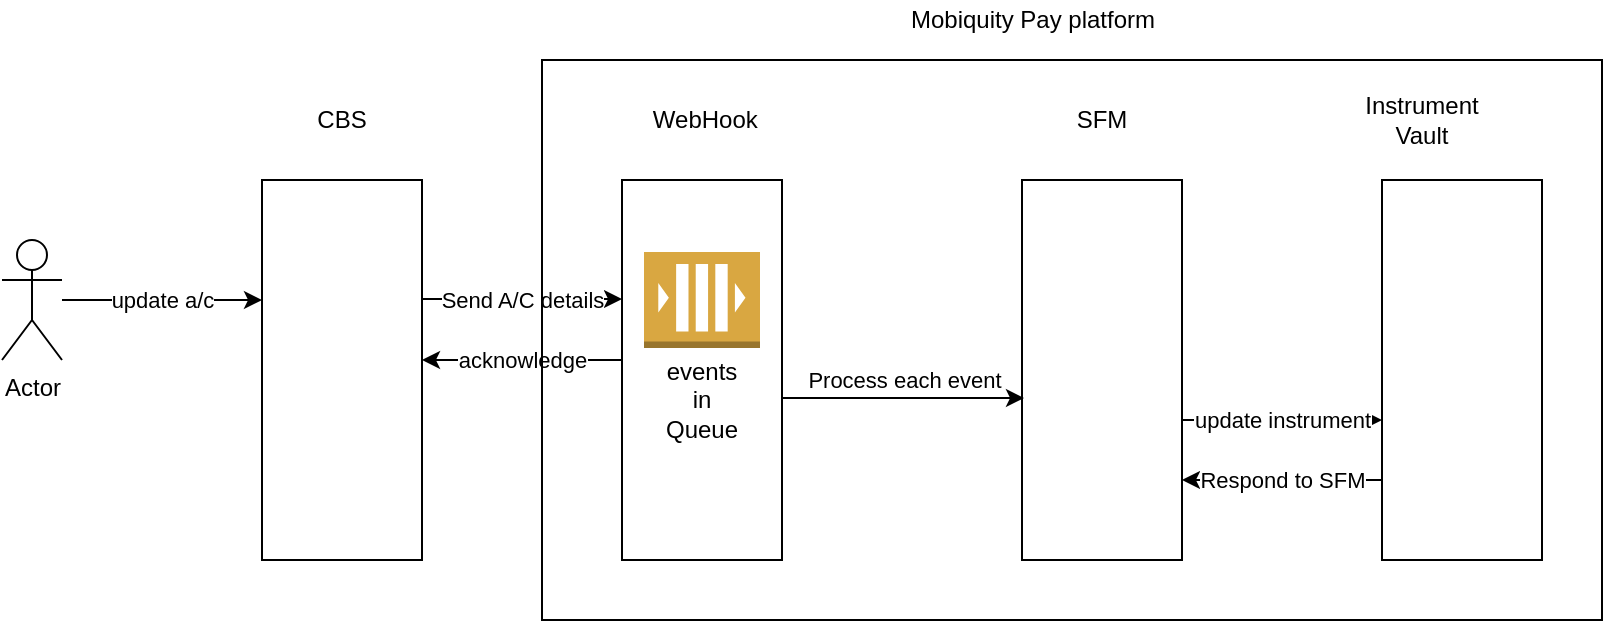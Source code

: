 <mxfile version="14.2.4" type="github">
  <diagram id="h0_INfSGV6C2thQQo2W5" name="Page-1">
    <mxGraphModel dx="868" dy="425" grid="1" gridSize="10" guides="1" tooltips="1" connect="1" arrows="1" fold="1" page="1" pageScale="1" pageWidth="850" pageHeight="1100" math="0" shadow="0">
      <root>
        <mxCell id="0" />
        <mxCell id="1" parent="0" />
        <mxCell id="Q6B9SEIAQACwiSJehnKT-1" value="" style="rounded=0;whiteSpace=wrap;html=1;" vertex="1" parent="1">
          <mxGeometry x="160" y="120" width="80" height="190" as="geometry" />
        </mxCell>
        <mxCell id="Q6B9SEIAQACwiSJehnKT-2" value="" style="rounded=0;whiteSpace=wrap;html=1;" vertex="1" parent="1">
          <mxGeometry x="540" y="120" width="80" height="190" as="geometry" />
        </mxCell>
        <mxCell id="Q6B9SEIAQACwiSJehnKT-3" value="" style="rounded=0;whiteSpace=wrap;html=1;" vertex="1" parent="1">
          <mxGeometry x="340" y="120" width="80" height="190" as="geometry" />
        </mxCell>
        <mxCell id="Q6B9SEIAQACwiSJehnKT-4" value="&amp;nbsp;WebHook" style="text;html=1;strokeColor=none;fillColor=none;align=center;verticalAlign=middle;whiteSpace=wrap;rounded=0;" vertex="1" parent="1">
          <mxGeometry x="360" y="80" width="40" height="20" as="geometry" />
        </mxCell>
        <mxCell id="Q6B9SEIAQACwiSJehnKT-5" value="SFM" style="text;html=1;strokeColor=none;fillColor=none;align=center;verticalAlign=middle;whiteSpace=wrap;rounded=0;" vertex="1" parent="1">
          <mxGeometry x="560" y="80" width="40" height="20" as="geometry" />
        </mxCell>
        <mxCell id="Q6B9SEIAQACwiSJehnKT-6" value="CBS" style="text;html=1;strokeColor=none;fillColor=none;align=center;verticalAlign=middle;whiteSpace=wrap;rounded=0;" vertex="1" parent="1">
          <mxGeometry x="180" y="80" width="40" height="20" as="geometry" />
        </mxCell>
        <mxCell id="Q6B9SEIAQACwiSJehnKT-7" value="Actor" style="shape=umlActor;verticalLabelPosition=bottom;verticalAlign=top;html=1;outlineConnect=0;" vertex="1" parent="1">
          <mxGeometry x="30" y="150" width="30" height="60" as="geometry" />
        </mxCell>
        <mxCell id="Q6B9SEIAQACwiSJehnKT-8" value="" style="endArrow=classic;html=1;" edge="1" parent="1" source="Q6B9SEIAQACwiSJehnKT-7">
          <mxGeometry relative="1" as="geometry">
            <mxPoint x="60" y="180" as="sourcePoint" />
            <mxPoint x="160" y="180" as="targetPoint" />
          </mxGeometry>
        </mxCell>
        <mxCell id="Q6B9SEIAQACwiSJehnKT-9" value="update a/c" style="edgeLabel;resizable=0;html=1;align=center;verticalAlign=middle;" connectable="0" vertex="1" parent="Q6B9SEIAQACwiSJehnKT-8">
          <mxGeometry relative="1" as="geometry" />
        </mxCell>
        <mxCell id="Q6B9SEIAQACwiSJehnKT-10" value="" style="endArrow=classic;html=1;" edge="1" parent="1">
          <mxGeometry relative="1" as="geometry">
            <mxPoint x="240" y="179.5" as="sourcePoint" />
            <mxPoint x="340" y="179.5" as="targetPoint" />
          </mxGeometry>
        </mxCell>
        <mxCell id="Q6B9SEIAQACwiSJehnKT-11" value="Send A/C details" style="edgeLabel;resizable=0;html=1;align=center;verticalAlign=middle;" connectable="0" vertex="1" parent="Q6B9SEIAQACwiSJehnKT-10">
          <mxGeometry relative="1" as="geometry" />
        </mxCell>
        <mxCell id="Q6B9SEIAQACwiSJehnKT-12" value="" style="rounded=0;whiteSpace=wrap;html=1;" vertex="1" parent="1">
          <mxGeometry x="720" y="120" width="80" height="190" as="geometry" />
        </mxCell>
        <mxCell id="Q6B9SEIAQACwiSJehnKT-13" value="Instrument Vault" style="text;html=1;strokeColor=none;fillColor=none;align=center;verticalAlign=middle;whiteSpace=wrap;rounded=0;" vertex="1" parent="1">
          <mxGeometry x="720" y="80" width="40" height="20" as="geometry" />
        </mxCell>
        <mxCell id="Q6B9SEIAQACwiSJehnKT-14" value="" style="outlineConnect=0;dashed=0;verticalLabelPosition=bottom;verticalAlign=top;align=center;html=1;shape=mxgraph.aws3.queue;fillColor=#D9A741;gradientColor=none;" vertex="1" parent="1">
          <mxGeometry x="351" y="156" width="58" height="48" as="geometry" />
        </mxCell>
        <mxCell id="Q6B9SEIAQACwiSJehnKT-15" value="events in Queue" style="text;html=1;strokeColor=none;fillColor=none;align=center;verticalAlign=middle;whiteSpace=wrap;rounded=0;" vertex="1" parent="1">
          <mxGeometry x="360" y="220" width="40" height="20" as="geometry" />
        </mxCell>
        <mxCell id="Q6B9SEIAQACwiSJehnKT-16" value="" style="endArrow=classic;html=1;exitX=1;exitY=0.574;exitDx=0;exitDy=0;exitPerimeter=0;" edge="1" parent="1" source="Q6B9SEIAQACwiSJehnKT-3">
          <mxGeometry relative="1" as="geometry">
            <mxPoint x="420" y="180" as="sourcePoint" />
            <mxPoint x="541" y="229" as="targetPoint" />
            <Array as="points" />
          </mxGeometry>
        </mxCell>
        <mxCell id="Q6B9SEIAQACwiSJehnKT-17" value="Process each event" style="edgeLabel;resizable=0;html=1;align=center;verticalAlign=middle;" connectable="0" vertex="1" parent="Q6B9SEIAQACwiSJehnKT-16">
          <mxGeometry relative="1" as="geometry">
            <mxPoint y="-9.03" as="offset" />
          </mxGeometry>
        </mxCell>
        <mxCell id="Q6B9SEIAQACwiSJehnKT-18" value="" style="endArrow=classic;html=1;" edge="1" parent="1">
          <mxGeometry relative="1" as="geometry">
            <mxPoint x="340" y="210" as="sourcePoint" />
            <mxPoint x="240" y="210" as="targetPoint" />
          </mxGeometry>
        </mxCell>
        <mxCell id="Q6B9SEIAQACwiSJehnKT-19" value="acknowledge" style="edgeLabel;resizable=0;html=1;align=center;verticalAlign=middle;" connectable="0" vertex="1" parent="Q6B9SEIAQACwiSJehnKT-18">
          <mxGeometry relative="1" as="geometry" />
        </mxCell>
        <mxCell id="Q6B9SEIAQACwiSJehnKT-20" value="" style="endArrow=classic;html=1;" edge="1" parent="1">
          <mxGeometry relative="1" as="geometry">
            <mxPoint x="620" y="240" as="sourcePoint" />
            <mxPoint x="720" y="240" as="targetPoint" />
          </mxGeometry>
        </mxCell>
        <mxCell id="Q6B9SEIAQACwiSJehnKT-21" value="update instrument" style="edgeLabel;resizable=0;html=1;align=center;verticalAlign=middle;" connectable="0" vertex="1" parent="Q6B9SEIAQACwiSJehnKT-20">
          <mxGeometry relative="1" as="geometry" />
        </mxCell>
        <mxCell id="Q6B9SEIAQACwiSJehnKT-22" value="" style="endArrow=classic;html=1;" edge="1" parent="1">
          <mxGeometry relative="1" as="geometry">
            <mxPoint x="720" y="270" as="sourcePoint" />
            <mxPoint x="620" y="270" as="targetPoint" />
          </mxGeometry>
        </mxCell>
        <mxCell id="Q6B9SEIAQACwiSJehnKT-23" value="Respond to SFM" style="edgeLabel;resizable=0;html=1;align=center;verticalAlign=middle;" connectable="0" vertex="1" parent="Q6B9SEIAQACwiSJehnKT-22">
          <mxGeometry relative="1" as="geometry" />
        </mxCell>
        <mxCell id="Q6B9SEIAQACwiSJehnKT-26" value="" style="shape=partialRectangle;whiteSpace=wrap;html=1;top=0;left=0;fillColor=none;" vertex="1" parent="1">
          <mxGeometry x="300" y="60" width="530" height="280" as="geometry" />
        </mxCell>
        <mxCell id="Q6B9SEIAQACwiSJehnKT-27" value="" style="shape=partialRectangle;whiteSpace=wrap;html=1;bottom=0;right=0;fillColor=none;" vertex="1" parent="1">
          <mxGeometry x="300" y="60" width="530" height="280" as="geometry" />
        </mxCell>
        <mxCell id="Q6B9SEIAQACwiSJehnKT-28" value="Mobiquity Pay platform" style="text;html=1;strokeColor=none;fillColor=none;align=center;verticalAlign=middle;whiteSpace=wrap;rounded=0;" vertex="1" parent="1">
          <mxGeometry x="471" y="30" width="149" height="20" as="geometry" />
        </mxCell>
      </root>
    </mxGraphModel>
  </diagram>
</mxfile>

